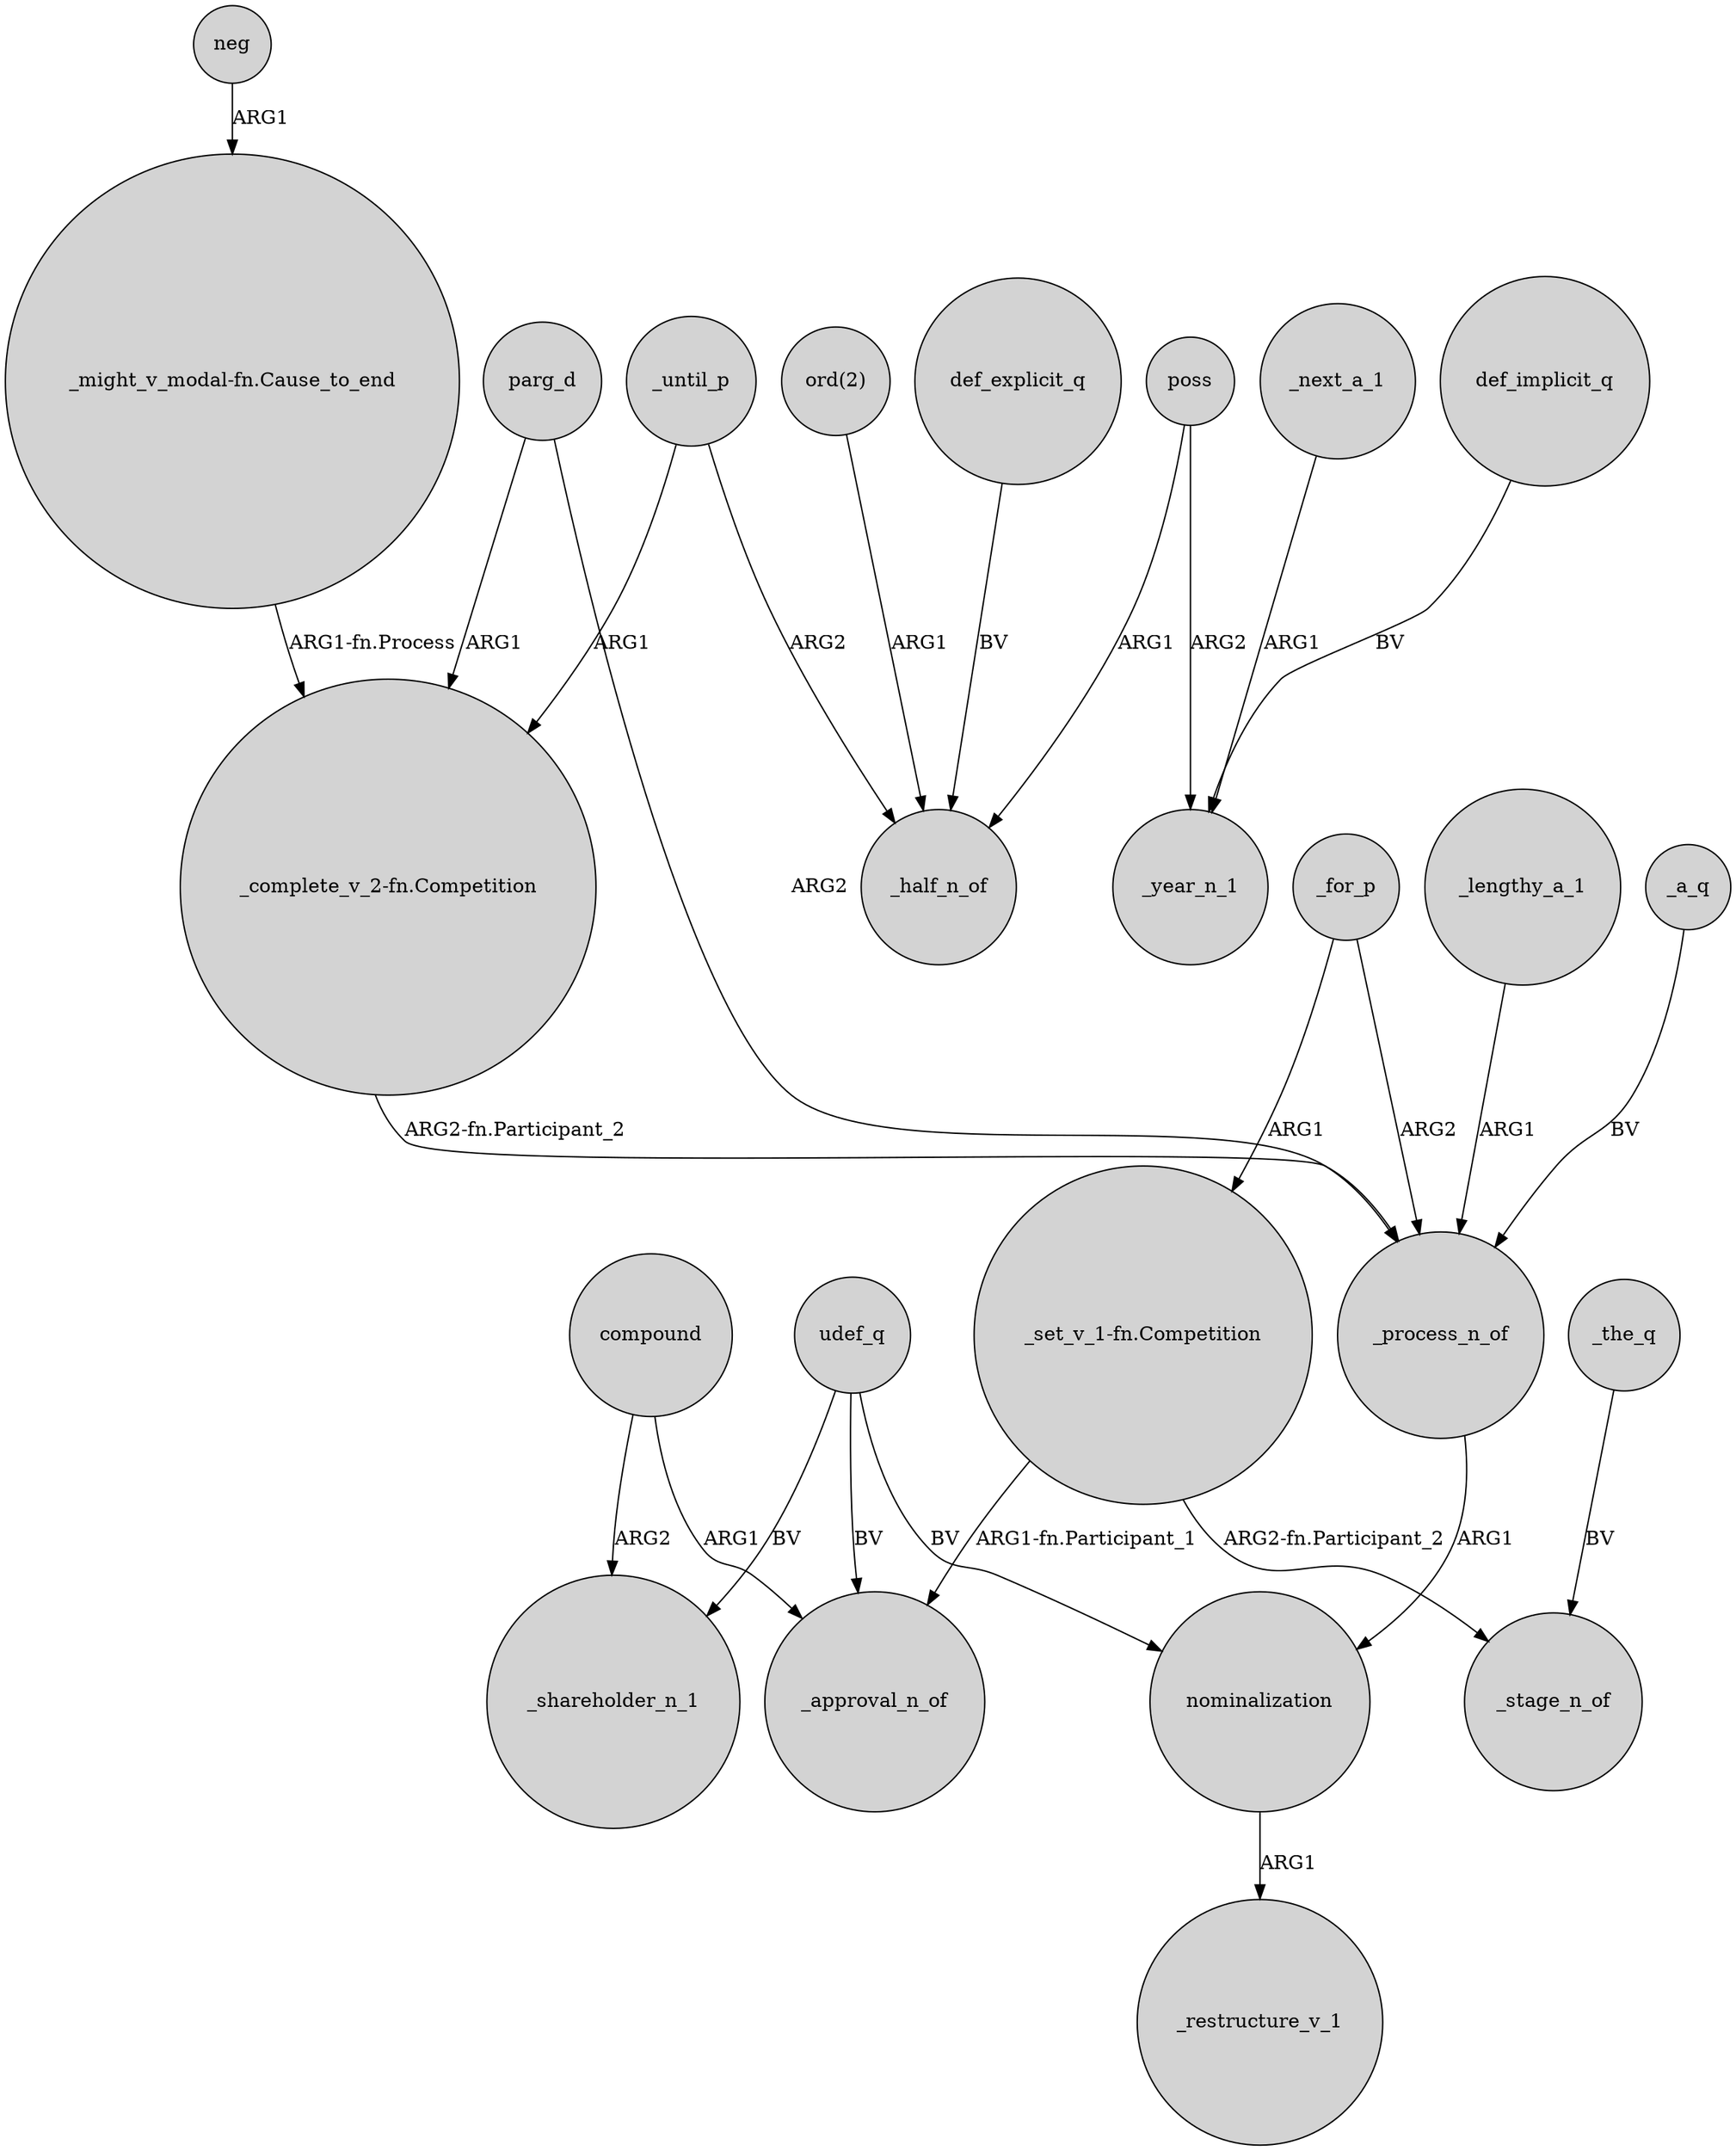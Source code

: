 digraph {
	node [shape=circle style=filled]
	udef_q -> _approval_n_of [label=BV]
	compound -> _shareholder_n_1 [label=ARG2]
	udef_q -> _shareholder_n_1 [label=BV]
	"ord(2)" -> _half_n_of [label=ARG1]
	"_set_v_1-fn.Competition" -> _approval_n_of [label="ARG1-fn.Participant_1"]
	def_implicit_q -> _year_n_1 [label=BV]
	"_might_v_modal-fn.Cause_to_end" -> "_complete_v_2-fn.Competition" [label="ARG1-fn.Process"]
	_for_p -> "_set_v_1-fn.Competition" [label=ARG1]
	udef_q -> nominalization [label=BV]
	"_set_v_1-fn.Competition" -> _stage_n_of [label="ARG2-fn.Participant_2"]
	poss -> _year_n_1 [label=ARG2]
	def_explicit_q -> _half_n_of [label=BV]
	_until_p -> "_complete_v_2-fn.Competition" [label=ARG1]
	poss -> _half_n_of [label=ARG1]
	_process_n_of -> nominalization [label=ARG1]
	parg_d -> _process_n_of [label=ARG2]
	nominalization -> _restructure_v_1 [label=ARG1]
	"_complete_v_2-fn.Competition" -> _process_n_of [label="ARG2-fn.Participant_2"]
	_for_p -> _process_n_of [label=ARG2]
	_lengthy_a_1 -> _process_n_of [label=ARG1]
	_the_q -> _stage_n_of [label=BV]
	neg -> "_might_v_modal-fn.Cause_to_end" [label=ARG1]
	parg_d -> "_complete_v_2-fn.Competition" [label=ARG1]
	_a_q -> _process_n_of [label=BV]
	_next_a_1 -> _year_n_1 [label=ARG1]
	compound -> _approval_n_of [label=ARG1]
	_until_p -> _half_n_of [label=ARG2]
}
